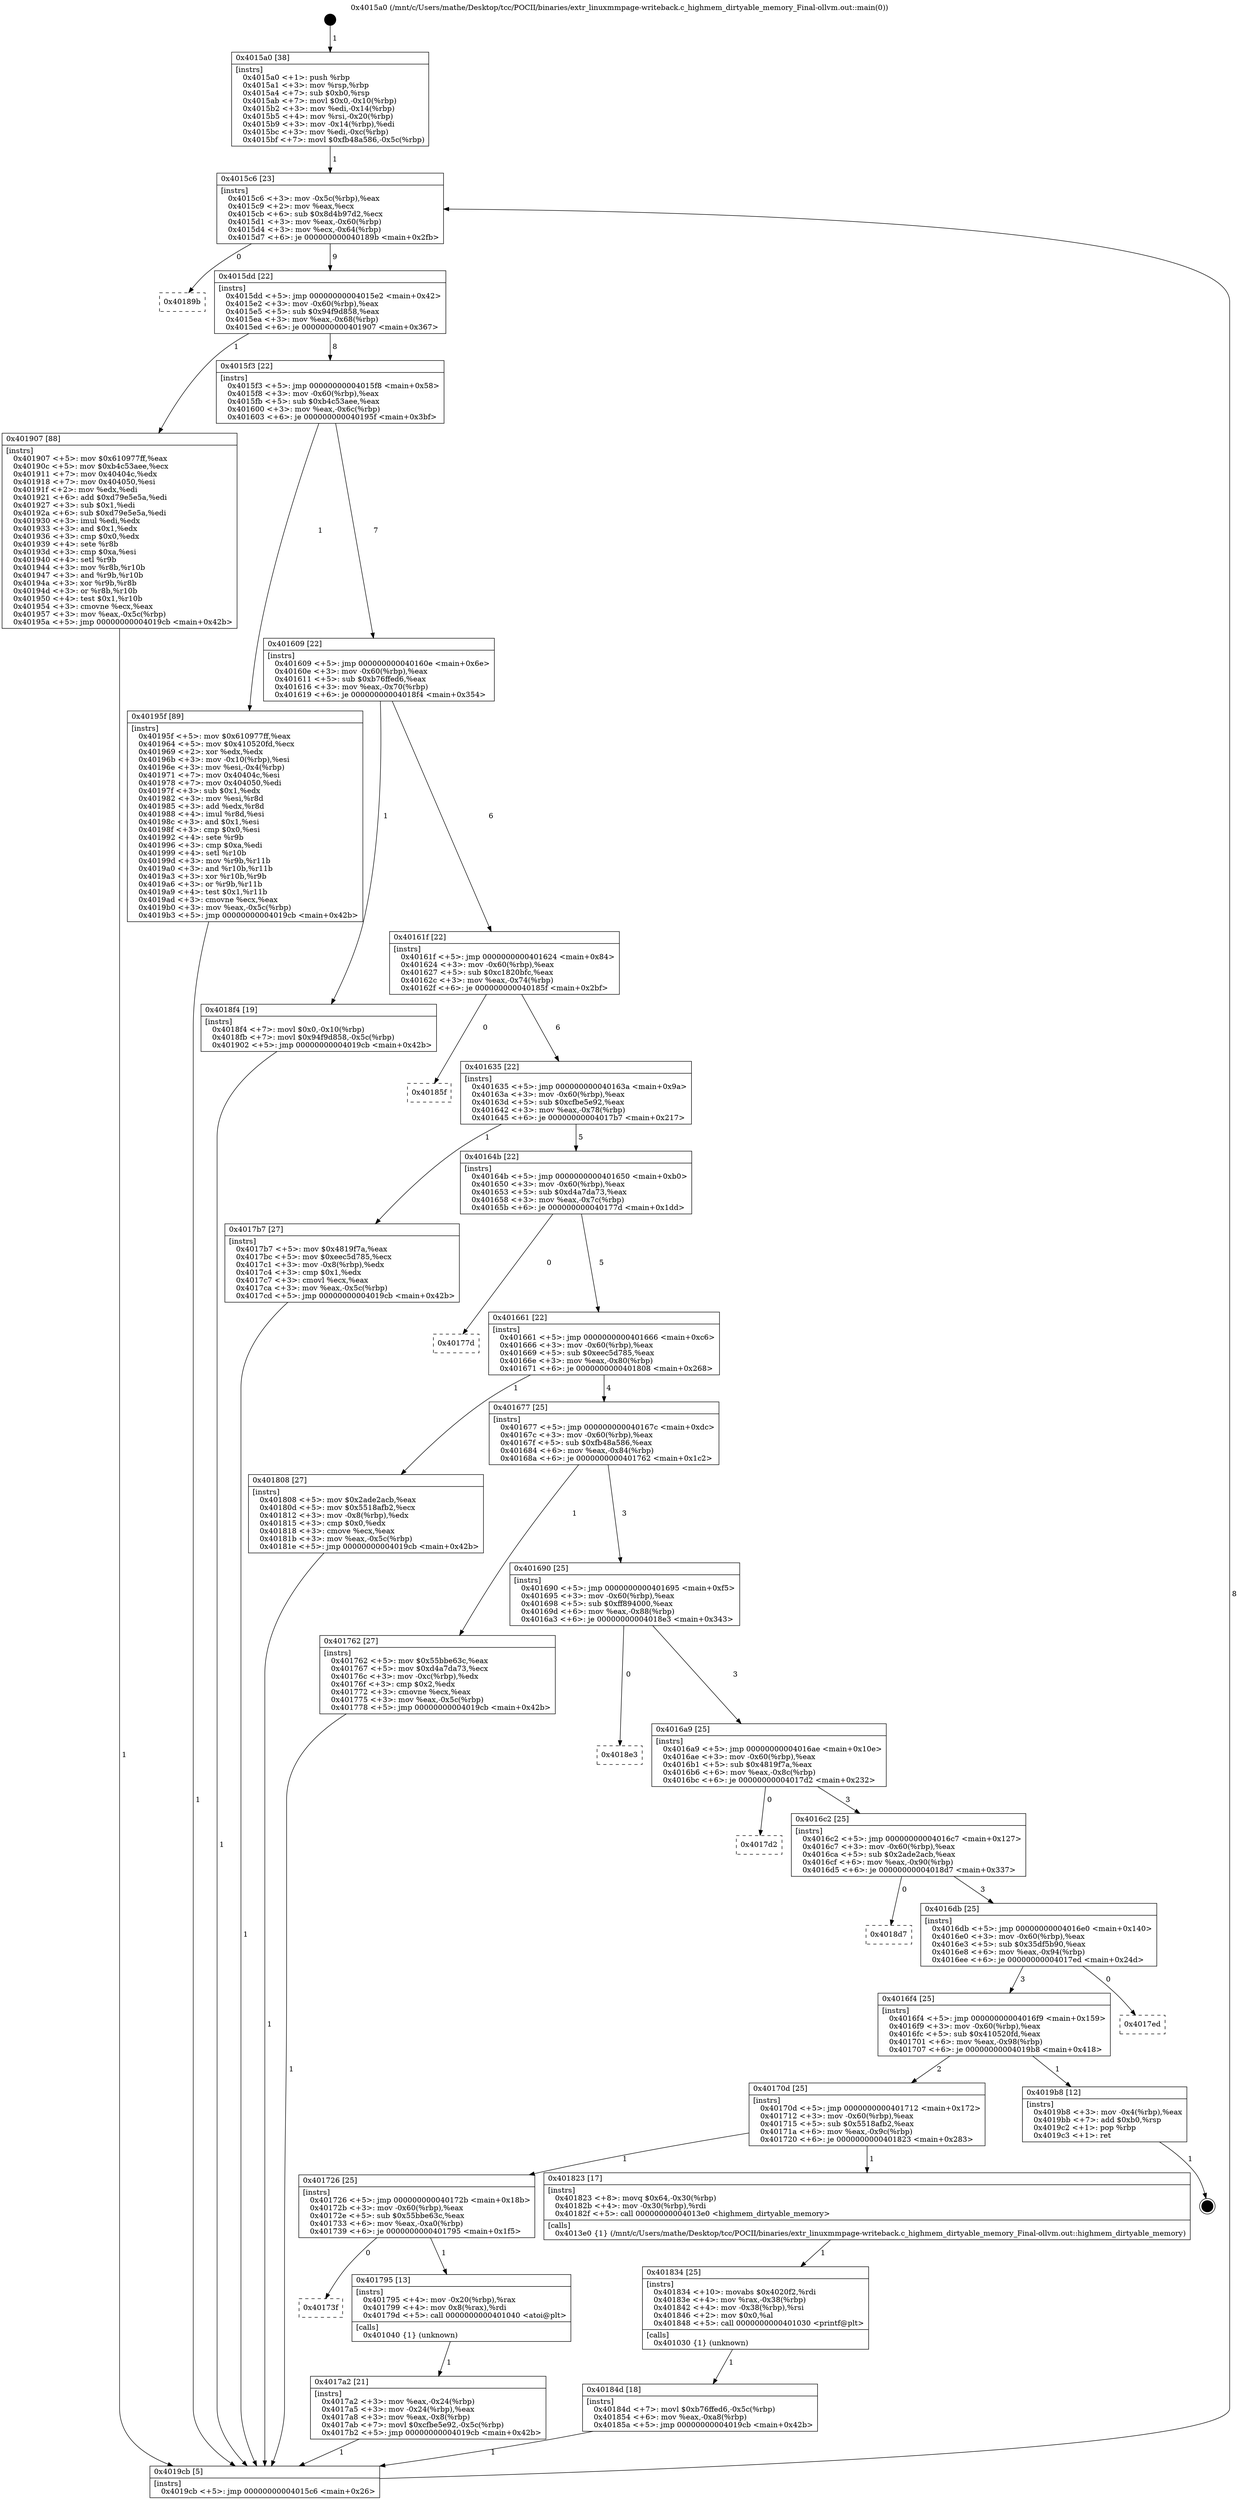 digraph "0x4015a0" {
  label = "0x4015a0 (/mnt/c/Users/mathe/Desktop/tcc/POCII/binaries/extr_linuxmmpage-writeback.c_highmem_dirtyable_memory_Final-ollvm.out::main(0))"
  labelloc = "t"
  node[shape=record]

  Entry [label="",width=0.3,height=0.3,shape=circle,fillcolor=black,style=filled]
  "0x4015c6" [label="{
     0x4015c6 [23]\l
     | [instrs]\l
     &nbsp;&nbsp;0x4015c6 \<+3\>: mov -0x5c(%rbp),%eax\l
     &nbsp;&nbsp;0x4015c9 \<+2\>: mov %eax,%ecx\l
     &nbsp;&nbsp;0x4015cb \<+6\>: sub $0x8d4b97d2,%ecx\l
     &nbsp;&nbsp;0x4015d1 \<+3\>: mov %eax,-0x60(%rbp)\l
     &nbsp;&nbsp;0x4015d4 \<+3\>: mov %ecx,-0x64(%rbp)\l
     &nbsp;&nbsp;0x4015d7 \<+6\>: je 000000000040189b \<main+0x2fb\>\l
  }"]
  "0x40189b" [label="{
     0x40189b\l
  }", style=dashed]
  "0x4015dd" [label="{
     0x4015dd [22]\l
     | [instrs]\l
     &nbsp;&nbsp;0x4015dd \<+5\>: jmp 00000000004015e2 \<main+0x42\>\l
     &nbsp;&nbsp;0x4015e2 \<+3\>: mov -0x60(%rbp),%eax\l
     &nbsp;&nbsp;0x4015e5 \<+5\>: sub $0x94f9d858,%eax\l
     &nbsp;&nbsp;0x4015ea \<+3\>: mov %eax,-0x68(%rbp)\l
     &nbsp;&nbsp;0x4015ed \<+6\>: je 0000000000401907 \<main+0x367\>\l
  }"]
  Exit [label="",width=0.3,height=0.3,shape=circle,fillcolor=black,style=filled,peripheries=2]
  "0x401907" [label="{
     0x401907 [88]\l
     | [instrs]\l
     &nbsp;&nbsp;0x401907 \<+5\>: mov $0x610977ff,%eax\l
     &nbsp;&nbsp;0x40190c \<+5\>: mov $0xb4c53aee,%ecx\l
     &nbsp;&nbsp;0x401911 \<+7\>: mov 0x40404c,%edx\l
     &nbsp;&nbsp;0x401918 \<+7\>: mov 0x404050,%esi\l
     &nbsp;&nbsp;0x40191f \<+2\>: mov %edx,%edi\l
     &nbsp;&nbsp;0x401921 \<+6\>: add $0xd79e5e5a,%edi\l
     &nbsp;&nbsp;0x401927 \<+3\>: sub $0x1,%edi\l
     &nbsp;&nbsp;0x40192a \<+6\>: sub $0xd79e5e5a,%edi\l
     &nbsp;&nbsp;0x401930 \<+3\>: imul %edi,%edx\l
     &nbsp;&nbsp;0x401933 \<+3\>: and $0x1,%edx\l
     &nbsp;&nbsp;0x401936 \<+3\>: cmp $0x0,%edx\l
     &nbsp;&nbsp;0x401939 \<+4\>: sete %r8b\l
     &nbsp;&nbsp;0x40193d \<+3\>: cmp $0xa,%esi\l
     &nbsp;&nbsp;0x401940 \<+4\>: setl %r9b\l
     &nbsp;&nbsp;0x401944 \<+3\>: mov %r8b,%r10b\l
     &nbsp;&nbsp;0x401947 \<+3\>: and %r9b,%r10b\l
     &nbsp;&nbsp;0x40194a \<+3\>: xor %r9b,%r8b\l
     &nbsp;&nbsp;0x40194d \<+3\>: or %r8b,%r10b\l
     &nbsp;&nbsp;0x401950 \<+4\>: test $0x1,%r10b\l
     &nbsp;&nbsp;0x401954 \<+3\>: cmovne %ecx,%eax\l
     &nbsp;&nbsp;0x401957 \<+3\>: mov %eax,-0x5c(%rbp)\l
     &nbsp;&nbsp;0x40195a \<+5\>: jmp 00000000004019cb \<main+0x42b\>\l
  }"]
  "0x4015f3" [label="{
     0x4015f3 [22]\l
     | [instrs]\l
     &nbsp;&nbsp;0x4015f3 \<+5\>: jmp 00000000004015f8 \<main+0x58\>\l
     &nbsp;&nbsp;0x4015f8 \<+3\>: mov -0x60(%rbp),%eax\l
     &nbsp;&nbsp;0x4015fb \<+5\>: sub $0xb4c53aee,%eax\l
     &nbsp;&nbsp;0x401600 \<+3\>: mov %eax,-0x6c(%rbp)\l
     &nbsp;&nbsp;0x401603 \<+6\>: je 000000000040195f \<main+0x3bf\>\l
  }"]
  "0x40184d" [label="{
     0x40184d [18]\l
     | [instrs]\l
     &nbsp;&nbsp;0x40184d \<+7\>: movl $0xb76ffed6,-0x5c(%rbp)\l
     &nbsp;&nbsp;0x401854 \<+6\>: mov %eax,-0xa8(%rbp)\l
     &nbsp;&nbsp;0x40185a \<+5\>: jmp 00000000004019cb \<main+0x42b\>\l
  }"]
  "0x40195f" [label="{
     0x40195f [89]\l
     | [instrs]\l
     &nbsp;&nbsp;0x40195f \<+5\>: mov $0x610977ff,%eax\l
     &nbsp;&nbsp;0x401964 \<+5\>: mov $0x410520fd,%ecx\l
     &nbsp;&nbsp;0x401969 \<+2\>: xor %edx,%edx\l
     &nbsp;&nbsp;0x40196b \<+3\>: mov -0x10(%rbp),%esi\l
     &nbsp;&nbsp;0x40196e \<+3\>: mov %esi,-0x4(%rbp)\l
     &nbsp;&nbsp;0x401971 \<+7\>: mov 0x40404c,%esi\l
     &nbsp;&nbsp;0x401978 \<+7\>: mov 0x404050,%edi\l
     &nbsp;&nbsp;0x40197f \<+3\>: sub $0x1,%edx\l
     &nbsp;&nbsp;0x401982 \<+3\>: mov %esi,%r8d\l
     &nbsp;&nbsp;0x401985 \<+3\>: add %edx,%r8d\l
     &nbsp;&nbsp;0x401988 \<+4\>: imul %r8d,%esi\l
     &nbsp;&nbsp;0x40198c \<+3\>: and $0x1,%esi\l
     &nbsp;&nbsp;0x40198f \<+3\>: cmp $0x0,%esi\l
     &nbsp;&nbsp;0x401992 \<+4\>: sete %r9b\l
     &nbsp;&nbsp;0x401996 \<+3\>: cmp $0xa,%edi\l
     &nbsp;&nbsp;0x401999 \<+4\>: setl %r10b\l
     &nbsp;&nbsp;0x40199d \<+3\>: mov %r9b,%r11b\l
     &nbsp;&nbsp;0x4019a0 \<+3\>: and %r10b,%r11b\l
     &nbsp;&nbsp;0x4019a3 \<+3\>: xor %r10b,%r9b\l
     &nbsp;&nbsp;0x4019a6 \<+3\>: or %r9b,%r11b\l
     &nbsp;&nbsp;0x4019a9 \<+4\>: test $0x1,%r11b\l
     &nbsp;&nbsp;0x4019ad \<+3\>: cmovne %ecx,%eax\l
     &nbsp;&nbsp;0x4019b0 \<+3\>: mov %eax,-0x5c(%rbp)\l
     &nbsp;&nbsp;0x4019b3 \<+5\>: jmp 00000000004019cb \<main+0x42b\>\l
  }"]
  "0x401609" [label="{
     0x401609 [22]\l
     | [instrs]\l
     &nbsp;&nbsp;0x401609 \<+5\>: jmp 000000000040160e \<main+0x6e\>\l
     &nbsp;&nbsp;0x40160e \<+3\>: mov -0x60(%rbp),%eax\l
     &nbsp;&nbsp;0x401611 \<+5\>: sub $0xb76ffed6,%eax\l
     &nbsp;&nbsp;0x401616 \<+3\>: mov %eax,-0x70(%rbp)\l
     &nbsp;&nbsp;0x401619 \<+6\>: je 00000000004018f4 \<main+0x354\>\l
  }"]
  "0x401834" [label="{
     0x401834 [25]\l
     | [instrs]\l
     &nbsp;&nbsp;0x401834 \<+10\>: movabs $0x4020f2,%rdi\l
     &nbsp;&nbsp;0x40183e \<+4\>: mov %rax,-0x38(%rbp)\l
     &nbsp;&nbsp;0x401842 \<+4\>: mov -0x38(%rbp),%rsi\l
     &nbsp;&nbsp;0x401846 \<+2\>: mov $0x0,%al\l
     &nbsp;&nbsp;0x401848 \<+5\>: call 0000000000401030 \<printf@plt\>\l
     | [calls]\l
     &nbsp;&nbsp;0x401030 \{1\} (unknown)\l
  }"]
  "0x4018f4" [label="{
     0x4018f4 [19]\l
     | [instrs]\l
     &nbsp;&nbsp;0x4018f4 \<+7\>: movl $0x0,-0x10(%rbp)\l
     &nbsp;&nbsp;0x4018fb \<+7\>: movl $0x94f9d858,-0x5c(%rbp)\l
     &nbsp;&nbsp;0x401902 \<+5\>: jmp 00000000004019cb \<main+0x42b\>\l
  }"]
  "0x40161f" [label="{
     0x40161f [22]\l
     | [instrs]\l
     &nbsp;&nbsp;0x40161f \<+5\>: jmp 0000000000401624 \<main+0x84\>\l
     &nbsp;&nbsp;0x401624 \<+3\>: mov -0x60(%rbp),%eax\l
     &nbsp;&nbsp;0x401627 \<+5\>: sub $0xc1820bfc,%eax\l
     &nbsp;&nbsp;0x40162c \<+3\>: mov %eax,-0x74(%rbp)\l
     &nbsp;&nbsp;0x40162f \<+6\>: je 000000000040185f \<main+0x2bf\>\l
  }"]
  "0x4017a2" [label="{
     0x4017a2 [21]\l
     | [instrs]\l
     &nbsp;&nbsp;0x4017a2 \<+3\>: mov %eax,-0x24(%rbp)\l
     &nbsp;&nbsp;0x4017a5 \<+3\>: mov -0x24(%rbp),%eax\l
     &nbsp;&nbsp;0x4017a8 \<+3\>: mov %eax,-0x8(%rbp)\l
     &nbsp;&nbsp;0x4017ab \<+7\>: movl $0xcfbe5e92,-0x5c(%rbp)\l
     &nbsp;&nbsp;0x4017b2 \<+5\>: jmp 00000000004019cb \<main+0x42b\>\l
  }"]
  "0x40185f" [label="{
     0x40185f\l
  }", style=dashed]
  "0x401635" [label="{
     0x401635 [22]\l
     | [instrs]\l
     &nbsp;&nbsp;0x401635 \<+5\>: jmp 000000000040163a \<main+0x9a\>\l
     &nbsp;&nbsp;0x40163a \<+3\>: mov -0x60(%rbp),%eax\l
     &nbsp;&nbsp;0x40163d \<+5\>: sub $0xcfbe5e92,%eax\l
     &nbsp;&nbsp;0x401642 \<+3\>: mov %eax,-0x78(%rbp)\l
     &nbsp;&nbsp;0x401645 \<+6\>: je 00000000004017b7 \<main+0x217\>\l
  }"]
  "0x40173f" [label="{
     0x40173f\l
  }", style=dashed]
  "0x4017b7" [label="{
     0x4017b7 [27]\l
     | [instrs]\l
     &nbsp;&nbsp;0x4017b7 \<+5\>: mov $0x4819f7a,%eax\l
     &nbsp;&nbsp;0x4017bc \<+5\>: mov $0xeec5d785,%ecx\l
     &nbsp;&nbsp;0x4017c1 \<+3\>: mov -0x8(%rbp),%edx\l
     &nbsp;&nbsp;0x4017c4 \<+3\>: cmp $0x1,%edx\l
     &nbsp;&nbsp;0x4017c7 \<+3\>: cmovl %ecx,%eax\l
     &nbsp;&nbsp;0x4017ca \<+3\>: mov %eax,-0x5c(%rbp)\l
     &nbsp;&nbsp;0x4017cd \<+5\>: jmp 00000000004019cb \<main+0x42b\>\l
  }"]
  "0x40164b" [label="{
     0x40164b [22]\l
     | [instrs]\l
     &nbsp;&nbsp;0x40164b \<+5\>: jmp 0000000000401650 \<main+0xb0\>\l
     &nbsp;&nbsp;0x401650 \<+3\>: mov -0x60(%rbp),%eax\l
     &nbsp;&nbsp;0x401653 \<+5\>: sub $0xd4a7da73,%eax\l
     &nbsp;&nbsp;0x401658 \<+3\>: mov %eax,-0x7c(%rbp)\l
     &nbsp;&nbsp;0x40165b \<+6\>: je 000000000040177d \<main+0x1dd\>\l
  }"]
  "0x401795" [label="{
     0x401795 [13]\l
     | [instrs]\l
     &nbsp;&nbsp;0x401795 \<+4\>: mov -0x20(%rbp),%rax\l
     &nbsp;&nbsp;0x401799 \<+4\>: mov 0x8(%rax),%rdi\l
     &nbsp;&nbsp;0x40179d \<+5\>: call 0000000000401040 \<atoi@plt\>\l
     | [calls]\l
     &nbsp;&nbsp;0x401040 \{1\} (unknown)\l
  }"]
  "0x40177d" [label="{
     0x40177d\l
  }", style=dashed]
  "0x401661" [label="{
     0x401661 [22]\l
     | [instrs]\l
     &nbsp;&nbsp;0x401661 \<+5\>: jmp 0000000000401666 \<main+0xc6\>\l
     &nbsp;&nbsp;0x401666 \<+3\>: mov -0x60(%rbp),%eax\l
     &nbsp;&nbsp;0x401669 \<+5\>: sub $0xeec5d785,%eax\l
     &nbsp;&nbsp;0x40166e \<+3\>: mov %eax,-0x80(%rbp)\l
     &nbsp;&nbsp;0x401671 \<+6\>: je 0000000000401808 \<main+0x268\>\l
  }"]
  "0x401726" [label="{
     0x401726 [25]\l
     | [instrs]\l
     &nbsp;&nbsp;0x401726 \<+5\>: jmp 000000000040172b \<main+0x18b\>\l
     &nbsp;&nbsp;0x40172b \<+3\>: mov -0x60(%rbp),%eax\l
     &nbsp;&nbsp;0x40172e \<+5\>: sub $0x55bbe63c,%eax\l
     &nbsp;&nbsp;0x401733 \<+6\>: mov %eax,-0xa0(%rbp)\l
     &nbsp;&nbsp;0x401739 \<+6\>: je 0000000000401795 \<main+0x1f5\>\l
  }"]
  "0x401808" [label="{
     0x401808 [27]\l
     | [instrs]\l
     &nbsp;&nbsp;0x401808 \<+5\>: mov $0x2ade2acb,%eax\l
     &nbsp;&nbsp;0x40180d \<+5\>: mov $0x5518afb2,%ecx\l
     &nbsp;&nbsp;0x401812 \<+3\>: mov -0x8(%rbp),%edx\l
     &nbsp;&nbsp;0x401815 \<+3\>: cmp $0x0,%edx\l
     &nbsp;&nbsp;0x401818 \<+3\>: cmove %ecx,%eax\l
     &nbsp;&nbsp;0x40181b \<+3\>: mov %eax,-0x5c(%rbp)\l
     &nbsp;&nbsp;0x40181e \<+5\>: jmp 00000000004019cb \<main+0x42b\>\l
  }"]
  "0x401677" [label="{
     0x401677 [25]\l
     | [instrs]\l
     &nbsp;&nbsp;0x401677 \<+5\>: jmp 000000000040167c \<main+0xdc\>\l
     &nbsp;&nbsp;0x40167c \<+3\>: mov -0x60(%rbp),%eax\l
     &nbsp;&nbsp;0x40167f \<+5\>: sub $0xfb48a586,%eax\l
     &nbsp;&nbsp;0x401684 \<+6\>: mov %eax,-0x84(%rbp)\l
     &nbsp;&nbsp;0x40168a \<+6\>: je 0000000000401762 \<main+0x1c2\>\l
  }"]
  "0x401823" [label="{
     0x401823 [17]\l
     | [instrs]\l
     &nbsp;&nbsp;0x401823 \<+8\>: movq $0x64,-0x30(%rbp)\l
     &nbsp;&nbsp;0x40182b \<+4\>: mov -0x30(%rbp),%rdi\l
     &nbsp;&nbsp;0x40182f \<+5\>: call 00000000004013e0 \<highmem_dirtyable_memory\>\l
     | [calls]\l
     &nbsp;&nbsp;0x4013e0 \{1\} (/mnt/c/Users/mathe/Desktop/tcc/POCII/binaries/extr_linuxmmpage-writeback.c_highmem_dirtyable_memory_Final-ollvm.out::highmem_dirtyable_memory)\l
  }"]
  "0x401762" [label="{
     0x401762 [27]\l
     | [instrs]\l
     &nbsp;&nbsp;0x401762 \<+5\>: mov $0x55bbe63c,%eax\l
     &nbsp;&nbsp;0x401767 \<+5\>: mov $0xd4a7da73,%ecx\l
     &nbsp;&nbsp;0x40176c \<+3\>: mov -0xc(%rbp),%edx\l
     &nbsp;&nbsp;0x40176f \<+3\>: cmp $0x2,%edx\l
     &nbsp;&nbsp;0x401772 \<+3\>: cmovne %ecx,%eax\l
     &nbsp;&nbsp;0x401775 \<+3\>: mov %eax,-0x5c(%rbp)\l
     &nbsp;&nbsp;0x401778 \<+5\>: jmp 00000000004019cb \<main+0x42b\>\l
  }"]
  "0x401690" [label="{
     0x401690 [25]\l
     | [instrs]\l
     &nbsp;&nbsp;0x401690 \<+5\>: jmp 0000000000401695 \<main+0xf5\>\l
     &nbsp;&nbsp;0x401695 \<+3\>: mov -0x60(%rbp),%eax\l
     &nbsp;&nbsp;0x401698 \<+5\>: sub $0xff894000,%eax\l
     &nbsp;&nbsp;0x40169d \<+6\>: mov %eax,-0x88(%rbp)\l
     &nbsp;&nbsp;0x4016a3 \<+6\>: je 00000000004018e3 \<main+0x343\>\l
  }"]
  "0x4019cb" [label="{
     0x4019cb [5]\l
     | [instrs]\l
     &nbsp;&nbsp;0x4019cb \<+5\>: jmp 00000000004015c6 \<main+0x26\>\l
  }"]
  "0x4015a0" [label="{
     0x4015a0 [38]\l
     | [instrs]\l
     &nbsp;&nbsp;0x4015a0 \<+1\>: push %rbp\l
     &nbsp;&nbsp;0x4015a1 \<+3\>: mov %rsp,%rbp\l
     &nbsp;&nbsp;0x4015a4 \<+7\>: sub $0xb0,%rsp\l
     &nbsp;&nbsp;0x4015ab \<+7\>: movl $0x0,-0x10(%rbp)\l
     &nbsp;&nbsp;0x4015b2 \<+3\>: mov %edi,-0x14(%rbp)\l
     &nbsp;&nbsp;0x4015b5 \<+4\>: mov %rsi,-0x20(%rbp)\l
     &nbsp;&nbsp;0x4015b9 \<+3\>: mov -0x14(%rbp),%edi\l
     &nbsp;&nbsp;0x4015bc \<+3\>: mov %edi,-0xc(%rbp)\l
     &nbsp;&nbsp;0x4015bf \<+7\>: movl $0xfb48a586,-0x5c(%rbp)\l
  }"]
  "0x40170d" [label="{
     0x40170d [25]\l
     | [instrs]\l
     &nbsp;&nbsp;0x40170d \<+5\>: jmp 0000000000401712 \<main+0x172\>\l
     &nbsp;&nbsp;0x401712 \<+3\>: mov -0x60(%rbp),%eax\l
     &nbsp;&nbsp;0x401715 \<+5\>: sub $0x5518afb2,%eax\l
     &nbsp;&nbsp;0x40171a \<+6\>: mov %eax,-0x9c(%rbp)\l
     &nbsp;&nbsp;0x401720 \<+6\>: je 0000000000401823 \<main+0x283\>\l
  }"]
  "0x4018e3" [label="{
     0x4018e3\l
  }", style=dashed]
  "0x4016a9" [label="{
     0x4016a9 [25]\l
     | [instrs]\l
     &nbsp;&nbsp;0x4016a9 \<+5\>: jmp 00000000004016ae \<main+0x10e\>\l
     &nbsp;&nbsp;0x4016ae \<+3\>: mov -0x60(%rbp),%eax\l
     &nbsp;&nbsp;0x4016b1 \<+5\>: sub $0x4819f7a,%eax\l
     &nbsp;&nbsp;0x4016b6 \<+6\>: mov %eax,-0x8c(%rbp)\l
     &nbsp;&nbsp;0x4016bc \<+6\>: je 00000000004017d2 \<main+0x232\>\l
  }"]
  "0x4019b8" [label="{
     0x4019b8 [12]\l
     | [instrs]\l
     &nbsp;&nbsp;0x4019b8 \<+3\>: mov -0x4(%rbp),%eax\l
     &nbsp;&nbsp;0x4019bb \<+7\>: add $0xb0,%rsp\l
     &nbsp;&nbsp;0x4019c2 \<+1\>: pop %rbp\l
     &nbsp;&nbsp;0x4019c3 \<+1\>: ret\l
  }"]
  "0x4017d2" [label="{
     0x4017d2\l
  }", style=dashed]
  "0x4016c2" [label="{
     0x4016c2 [25]\l
     | [instrs]\l
     &nbsp;&nbsp;0x4016c2 \<+5\>: jmp 00000000004016c7 \<main+0x127\>\l
     &nbsp;&nbsp;0x4016c7 \<+3\>: mov -0x60(%rbp),%eax\l
     &nbsp;&nbsp;0x4016ca \<+5\>: sub $0x2ade2acb,%eax\l
     &nbsp;&nbsp;0x4016cf \<+6\>: mov %eax,-0x90(%rbp)\l
     &nbsp;&nbsp;0x4016d5 \<+6\>: je 00000000004018d7 \<main+0x337\>\l
  }"]
  "0x4016f4" [label="{
     0x4016f4 [25]\l
     | [instrs]\l
     &nbsp;&nbsp;0x4016f4 \<+5\>: jmp 00000000004016f9 \<main+0x159\>\l
     &nbsp;&nbsp;0x4016f9 \<+3\>: mov -0x60(%rbp),%eax\l
     &nbsp;&nbsp;0x4016fc \<+5\>: sub $0x410520fd,%eax\l
     &nbsp;&nbsp;0x401701 \<+6\>: mov %eax,-0x98(%rbp)\l
     &nbsp;&nbsp;0x401707 \<+6\>: je 00000000004019b8 \<main+0x418\>\l
  }"]
  "0x4018d7" [label="{
     0x4018d7\l
  }", style=dashed]
  "0x4016db" [label="{
     0x4016db [25]\l
     | [instrs]\l
     &nbsp;&nbsp;0x4016db \<+5\>: jmp 00000000004016e0 \<main+0x140\>\l
     &nbsp;&nbsp;0x4016e0 \<+3\>: mov -0x60(%rbp),%eax\l
     &nbsp;&nbsp;0x4016e3 \<+5\>: sub $0x35df5b90,%eax\l
     &nbsp;&nbsp;0x4016e8 \<+6\>: mov %eax,-0x94(%rbp)\l
     &nbsp;&nbsp;0x4016ee \<+6\>: je 00000000004017ed \<main+0x24d\>\l
  }"]
  "0x4017ed" [label="{
     0x4017ed\l
  }", style=dashed]
  Entry -> "0x4015a0" [label=" 1"]
  "0x4015c6" -> "0x40189b" [label=" 0"]
  "0x4015c6" -> "0x4015dd" [label=" 9"]
  "0x4019b8" -> Exit [label=" 1"]
  "0x4015dd" -> "0x401907" [label=" 1"]
  "0x4015dd" -> "0x4015f3" [label=" 8"]
  "0x40195f" -> "0x4019cb" [label=" 1"]
  "0x4015f3" -> "0x40195f" [label=" 1"]
  "0x4015f3" -> "0x401609" [label=" 7"]
  "0x401907" -> "0x4019cb" [label=" 1"]
  "0x401609" -> "0x4018f4" [label=" 1"]
  "0x401609" -> "0x40161f" [label=" 6"]
  "0x4018f4" -> "0x4019cb" [label=" 1"]
  "0x40161f" -> "0x40185f" [label=" 0"]
  "0x40161f" -> "0x401635" [label=" 6"]
  "0x40184d" -> "0x4019cb" [label=" 1"]
  "0x401635" -> "0x4017b7" [label=" 1"]
  "0x401635" -> "0x40164b" [label=" 5"]
  "0x401834" -> "0x40184d" [label=" 1"]
  "0x40164b" -> "0x40177d" [label=" 0"]
  "0x40164b" -> "0x401661" [label=" 5"]
  "0x401823" -> "0x401834" [label=" 1"]
  "0x401661" -> "0x401808" [label=" 1"]
  "0x401661" -> "0x401677" [label=" 4"]
  "0x4017b7" -> "0x4019cb" [label=" 1"]
  "0x401677" -> "0x401762" [label=" 1"]
  "0x401677" -> "0x401690" [label=" 3"]
  "0x401762" -> "0x4019cb" [label=" 1"]
  "0x4015a0" -> "0x4015c6" [label=" 1"]
  "0x4019cb" -> "0x4015c6" [label=" 8"]
  "0x4017a2" -> "0x4019cb" [label=" 1"]
  "0x401690" -> "0x4018e3" [label=" 0"]
  "0x401690" -> "0x4016a9" [label=" 3"]
  "0x401726" -> "0x40173f" [label=" 0"]
  "0x4016a9" -> "0x4017d2" [label=" 0"]
  "0x4016a9" -> "0x4016c2" [label=" 3"]
  "0x401726" -> "0x401795" [label=" 1"]
  "0x4016c2" -> "0x4018d7" [label=" 0"]
  "0x4016c2" -> "0x4016db" [label=" 3"]
  "0x40170d" -> "0x401726" [label=" 1"]
  "0x4016db" -> "0x4017ed" [label=" 0"]
  "0x4016db" -> "0x4016f4" [label=" 3"]
  "0x401808" -> "0x4019cb" [label=" 1"]
  "0x4016f4" -> "0x4019b8" [label=" 1"]
  "0x4016f4" -> "0x40170d" [label=" 2"]
  "0x401795" -> "0x4017a2" [label=" 1"]
  "0x40170d" -> "0x401823" [label=" 1"]
}
